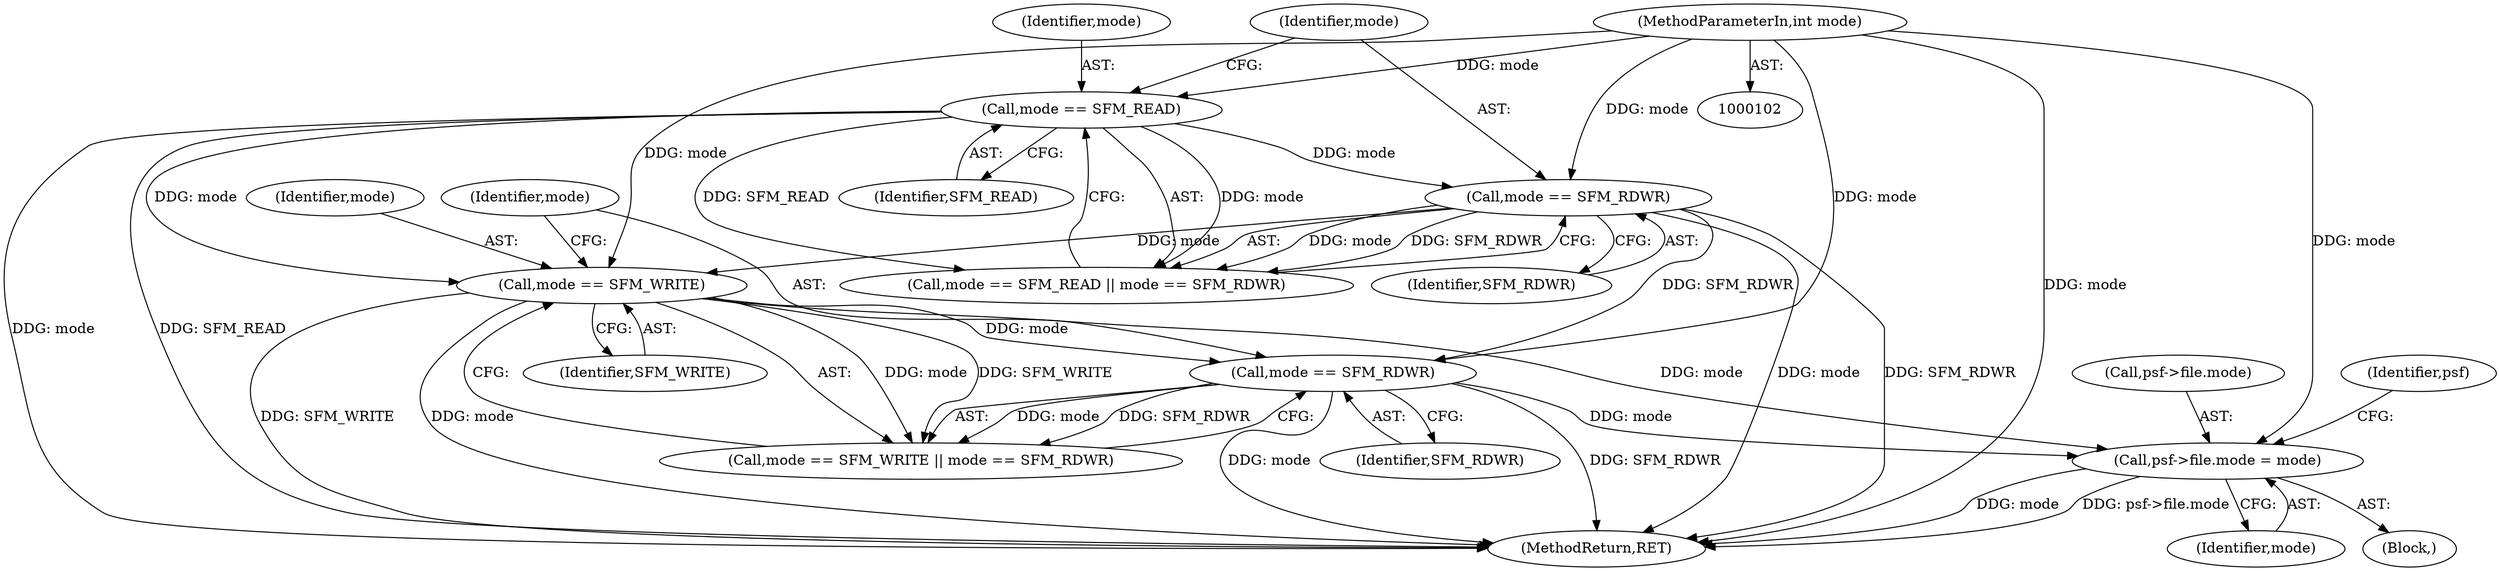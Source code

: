 digraph "0_libsndfile_708e996c87c5fae77b104ccfeb8f6db784c32074_21@pointer" {
"1000218" [label="(Call,psf->file.mode = mode)"];
"1000166" [label="(Call,mode == SFM_WRITE)"];
"1000141" [label="(Call,mode == SFM_READ)"];
"1000104" [label="(MethodParameterIn,int mode)"];
"1000144" [label="(Call,mode == SFM_RDWR)"];
"1000169" [label="(Call,mode == SFM_RDWR)"];
"1000224" [label="(Identifier,mode)"];
"1000227" [label="(Identifier,psf)"];
"1000143" [label="(Identifier,SFM_READ)"];
"1000168" [label="(Identifier,SFM_WRITE)"];
"1000141" [label="(Call,mode == SFM_READ)"];
"1000218" [label="(Call,psf->file.mode = mode)"];
"1000166" [label="(Call,mode == SFM_WRITE)"];
"1000140" [label="(Call,mode == SFM_READ || mode == SFM_RDWR)"];
"1000142" [label="(Identifier,mode)"];
"1000219" [label="(Call,psf->file.mode)"];
"1000145" [label="(Identifier,mode)"];
"1000171" [label="(Identifier,SFM_RDWR)"];
"1000144" [label="(Call,mode == SFM_RDWR)"];
"1000229" [label="(MethodReturn,RET)"];
"1000107" [label="(Block,)"];
"1000170" [label="(Identifier,mode)"];
"1000146" [label="(Identifier,SFM_RDWR)"];
"1000167" [label="(Identifier,mode)"];
"1000104" [label="(MethodParameterIn,int mode)"];
"1000169" [label="(Call,mode == SFM_RDWR)"];
"1000165" [label="(Call,mode == SFM_WRITE || mode == SFM_RDWR)"];
"1000218" -> "1000107"  [label="AST: "];
"1000218" -> "1000224"  [label="CFG: "];
"1000219" -> "1000218"  [label="AST: "];
"1000224" -> "1000218"  [label="AST: "];
"1000227" -> "1000218"  [label="CFG: "];
"1000218" -> "1000229"  [label="DDG: psf->file.mode"];
"1000218" -> "1000229"  [label="DDG: mode"];
"1000166" -> "1000218"  [label="DDG: mode"];
"1000169" -> "1000218"  [label="DDG: mode"];
"1000104" -> "1000218"  [label="DDG: mode"];
"1000166" -> "1000165"  [label="AST: "];
"1000166" -> "1000168"  [label="CFG: "];
"1000167" -> "1000166"  [label="AST: "];
"1000168" -> "1000166"  [label="AST: "];
"1000170" -> "1000166"  [label="CFG: "];
"1000165" -> "1000166"  [label="CFG: "];
"1000166" -> "1000229"  [label="DDG: SFM_WRITE"];
"1000166" -> "1000229"  [label="DDG: mode"];
"1000166" -> "1000165"  [label="DDG: mode"];
"1000166" -> "1000165"  [label="DDG: SFM_WRITE"];
"1000141" -> "1000166"  [label="DDG: mode"];
"1000144" -> "1000166"  [label="DDG: mode"];
"1000104" -> "1000166"  [label="DDG: mode"];
"1000166" -> "1000169"  [label="DDG: mode"];
"1000141" -> "1000140"  [label="AST: "];
"1000141" -> "1000143"  [label="CFG: "];
"1000142" -> "1000141"  [label="AST: "];
"1000143" -> "1000141"  [label="AST: "];
"1000145" -> "1000141"  [label="CFG: "];
"1000140" -> "1000141"  [label="CFG: "];
"1000141" -> "1000229"  [label="DDG: mode"];
"1000141" -> "1000229"  [label="DDG: SFM_READ"];
"1000141" -> "1000140"  [label="DDG: mode"];
"1000141" -> "1000140"  [label="DDG: SFM_READ"];
"1000104" -> "1000141"  [label="DDG: mode"];
"1000141" -> "1000144"  [label="DDG: mode"];
"1000104" -> "1000102"  [label="AST: "];
"1000104" -> "1000229"  [label="DDG: mode"];
"1000104" -> "1000144"  [label="DDG: mode"];
"1000104" -> "1000169"  [label="DDG: mode"];
"1000144" -> "1000140"  [label="AST: "];
"1000144" -> "1000146"  [label="CFG: "];
"1000145" -> "1000144"  [label="AST: "];
"1000146" -> "1000144"  [label="AST: "];
"1000140" -> "1000144"  [label="CFG: "];
"1000144" -> "1000229"  [label="DDG: mode"];
"1000144" -> "1000229"  [label="DDG: SFM_RDWR"];
"1000144" -> "1000140"  [label="DDG: mode"];
"1000144" -> "1000140"  [label="DDG: SFM_RDWR"];
"1000144" -> "1000169"  [label="DDG: SFM_RDWR"];
"1000169" -> "1000165"  [label="AST: "];
"1000169" -> "1000171"  [label="CFG: "];
"1000170" -> "1000169"  [label="AST: "];
"1000171" -> "1000169"  [label="AST: "];
"1000165" -> "1000169"  [label="CFG: "];
"1000169" -> "1000229"  [label="DDG: mode"];
"1000169" -> "1000229"  [label="DDG: SFM_RDWR"];
"1000169" -> "1000165"  [label="DDG: mode"];
"1000169" -> "1000165"  [label="DDG: SFM_RDWR"];
}
